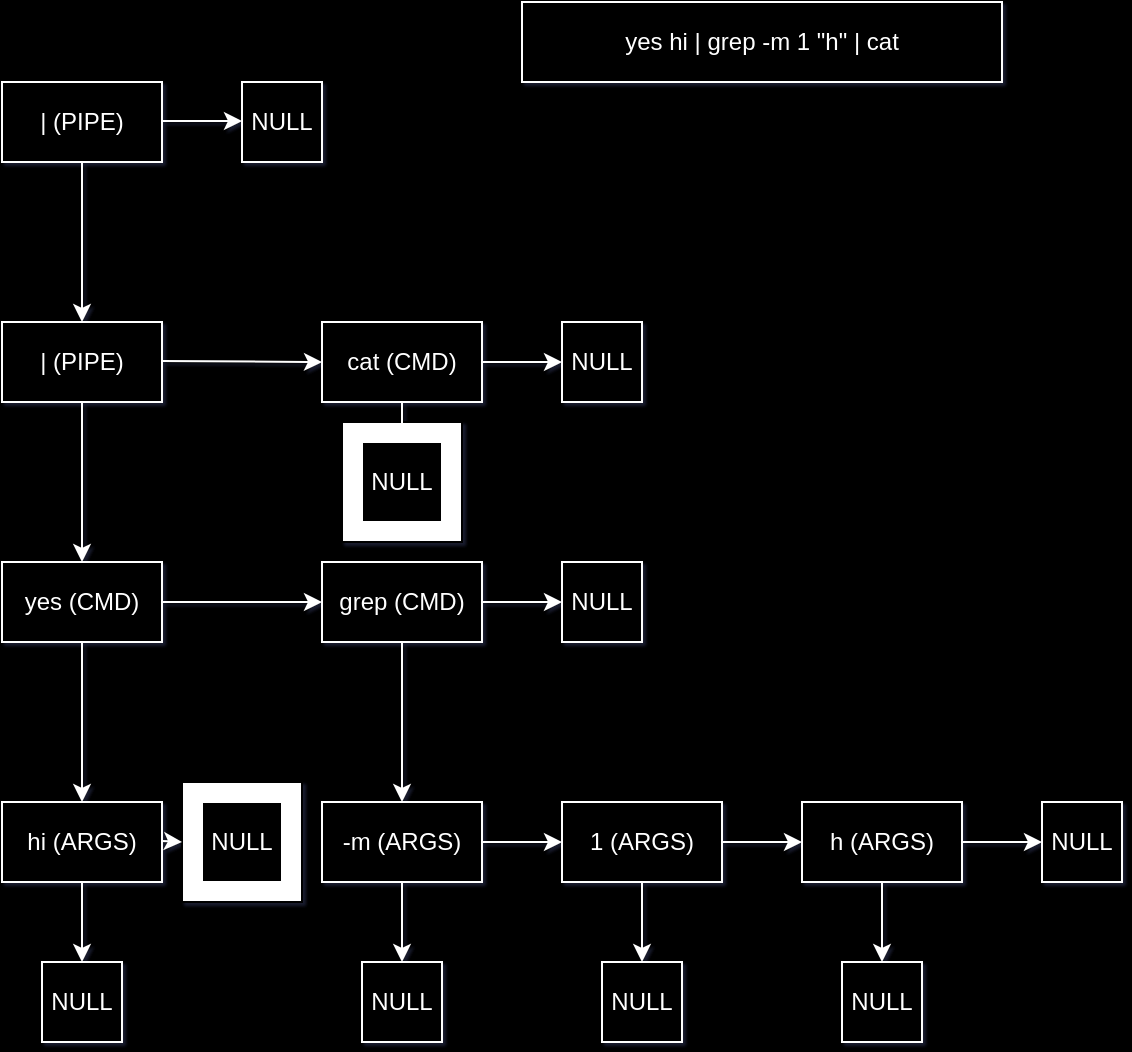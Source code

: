 <mxfile>
    <diagram id="9lYWtVpP__sbNEl0aPnh" name="페이지-1">
        <mxGraphModel dx="976" dy="599" grid="1" gridSize="10" guides="1" tooltips="1" connect="1" arrows="1" fold="1" page="1" pageScale="1" pageWidth="827" pageHeight="1169" background="#000000" math="0" shadow="1">
            <root>
                <mxCell id="0"/>
                <mxCell id="1" parent="0"/>
                <mxCell id="131" value="" style="whiteSpace=wrap;html=1;" parent="1" vertex="1">
                    <mxGeometry x="250" y="510" width="60" height="60" as="geometry"/>
                </mxCell>
                <mxCell id="130" value="" style="whiteSpace=wrap;html=1;" parent="1" vertex="1">
                    <mxGeometry x="330" y="330" width="60" height="60" as="geometry"/>
                </mxCell>
                <mxCell id="34" value="yes hi | grep -m 1 &quot;h&quot; | cat" style="whiteSpace=wrap;html=1;fillColor=#000000;strokeColor=#FFFFFF;fontColor=#FFFFFF;labelBorderColor=default;" parent="1" vertex="1">
                    <mxGeometry x="420" y="120" width="240" height="40" as="geometry"/>
                </mxCell>
                <mxCell id="56" style="edgeStyle=none;html=1;startArrow=none;" parent="1" source="39" edge="1">
                    <mxGeometry relative="1" as="geometry">
                        <mxPoint x="200" y="300" as="targetPoint"/>
                    </mxGeometry>
                </mxCell>
                <mxCell id="124" value="" style="edgeStyle=none;html=1;strokeColor=#FFFFFF;" parent="1" source="35" target="39" edge="1">
                    <mxGeometry relative="1" as="geometry"/>
                </mxCell>
                <mxCell id="35" value="| (PIPE)" style="whiteSpace=wrap;html=1;strokeColor=#FFFFFF;fontFamily=Helvetica;fontSize=12;fontColor=#FFFFFF;fillColor=#000000;" parent="1" vertex="1">
                    <mxGeometry x="160" y="160" width="80" height="40" as="geometry"/>
                </mxCell>
                <mxCell id="106" value="" style="edgeStyle=none;shape=connector;rounded=1;html=1;labelBackgroundColor=default;strokeColor=#FFFFFF;fontFamily=Helvetica;fontSize=11;fontColor=default;endArrow=classic;" parent="1" source="40" edge="1">
                    <mxGeometry relative="1" as="geometry">
                        <mxPoint x="360" y="340" as="targetPoint"/>
                    </mxGeometry>
                </mxCell>
                <mxCell id="108" value="" style="edgeStyle=none;shape=connector;rounded=1;html=1;labelBackgroundColor=default;strokeColor=#FFFFFF;fontFamily=Helvetica;fontSize=11;fontColor=default;endArrow=classic;" parent="1" source="40" target="103" edge="1">
                    <mxGeometry relative="1" as="geometry"/>
                </mxCell>
                <mxCell id="40" value="cat (CMD)" style="whiteSpace=wrap;html=1;strokeColor=#FFFFFF;fontFamily=Helvetica;fontSize=12;fontColor=#FFFFFF;fillColor=#000000;" parent="1" vertex="1">
                    <mxGeometry x="320" y="280" width="80" height="40" as="geometry"/>
                </mxCell>
                <mxCell id="105" value="" style="edgeStyle=none;shape=connector;rounded=1;html=1;labelBackgroundColor=default;strokeColor=#FFFFFF;fontFamily=Helvetica;fontSize=11;fontColor=default;endArrow=classic;" parent="1" source="44" target="91" edge="1">
                    <mxGeometry relative="1" as="geometry"/>
                </mxCell>
                <mxCell id="109" value="" style="edgeStyle=none;shape=connector;rounded=1;html=1;labelBackgroundColor=default;strokeColor=#FFFFFF;fontFamily=Helvetica;fontSize=11;fontColor=default;endArrow=classic;" parent="1" source="44" target="48" edge="1">
                    <mxGeometry relative="1" as="geometry"/>
                </mxCell>
                <mxCell id="44" value="yes (CMD)" style="whiteSpace=wrap;html=1;strokeColor=#FFFFFF;fontFamily=Helvetica;fontSize=12;fontColor=#FFFFFF;fillColor=#000000;" parent="1" vertex="1">
                    <mxGeometry x="160" y="400" width="80" height="40" as="geometry"/>
                </mxCell>
                <mxCell id="107" value="" style="edgeStyle=none;shape=connector;rounded=1;html=1;labelBackgroundColor=default;strokeColor=#FFFFFF;fontFamily=Helvetica;fontSize=11;fontColor=default;endArrow=classic;" parent="1" source="48" edge="1">
                    <mxGeometry relative="1" as="geometry">
                        <mxPoint x="440" y="420" as="targetPoint"/>
                    </mxGeometry>
                </mxCell>
                <mxCell id="111" value="" style="edgeStyle=none;shape=connector;rounded=1;html=1;labelBackgroundColor=default;strokeColor=#FFFFFF;fontFamily=Helvetica;fontSize=11;fontColor=default;endArrow=classic;" parent="1" source="48" target="51" edge="1">
                    <mxGeometry relative="1" as="geometry"/>
                </mxCell>
                <mxCell id="48" value="grep (CMD)" style="whiteSpace=wrap;html=1;strokeColor=#FFFFFF;fontFamily=Helvetica;fontSize=12;fontColor=#FFFFFF;fillColor=#000000;" parent="1" vertex="1">
                    <mxGeometry x="320" y="400" width="80" height="40" as="geometry"/>
                </mxCell>
                <mxCell id="113" value="" style="edgeStyle=none;shape=connector;rounded=1;html=1;labelBackgroundColor=default;strokeColor=#FFFFFF;fontFamily=Helvetica;fontSize=11;fontColor=default;endArrow=classic;" parent="1" source="49" target="52" edge="1">
                    <mxGeometry relative="1" as="geometry"/>
                </mxCell>
                <mxCell id="122" value="" style="edgeStyle=none;shape=connector;rounded=1;html=1;labelBackgroundColor=default;strokeColor=#FFFFFF;fontFamily=Helvetica;fontSize=11;fontColor=default;endArrow=classic;" parent="1" source="49" edge="1">
                    <mxGeometry relative="1" as="geometry">
                        <mxPoint x="480" y="600" as="targetPoint"/>
                    </mxGeometry>
                </mxCell>
                <mxCell id="49" value="1 (ARGS)" style="whiteSpace=wrap;html=1;strokeColor=#FFFFFF;fontFamily=Helvetica;fontSize=12;fontColor=#FFFFFF;fillColor=#000000;" parent="1" vertex="1">
                    <mxGeometry x="440" y="520" width="80" height="40" as="geometry"/>
                </mxCell>
                <mxCell id="112" value="" style="edgeStyle=none;shape=connector;rounded=1;html=1;labelBackgroundColor=default;strokeColor=#FFFFFF;fontFamily=Helvetica;fontSize=11;fontColor=default;endArrow=classic;" parent="1" source="51" target="49" edge="1">
                    <mxGeometry relative="1" as="geometry"/>
                </mxCell>
                <mxCell id="121" value="" style="edgeStyle=none;shape=connector;rounded=1;html=1;labelBackgroundColor=default;strokeColor=#FFFFFF;fontFamily=Helvetica;fontSize=11;fontColor=default;endArrow=classic;" parent="1" source="51" edge="1">
                    <mxGeometry relative="1" as="geometry">
                        <mxPoint x="360" y="600" as="targetPoint"/>
                    </mxGeometry>
                </mxCell>
                <mxCell id="51" value="-m (ARGS)" style="whiteSpace=wrap;html=1;strokeColor=#FFFFFF;fontFamily=Helvetica;fontSize=12;fontColor=#FFFFFF;fillColor=#000000;" parent="1" vertex="1">
                    <mxGeometry x="320" y="520" width="80" height="40" as="geometry"/>
                </mxCell>
                <mxCell id="116" value="" style="edgeStyle=none;shape=connector;rounded=1;html=1;labelBackgroundColor=default;strokeColor=#FFFFFF;fontFamily=Helvetica;fontSize=11;fontColor=default;endArrow=classic;" parent="1" source="52" target="115" edge="1">
                    <mxGeometry relative="1" as="geometry"/>
                </mxCell>
                <mxCell id="123" value="" style="edgeStyle=none;shape=connector;rounded=1;html=1;labelBackgroundColor=default;strokeColor=#FFFFFF;fontFamily=Helvetica;fontSize=11;fontColor=default;endArrow=classic;" parent="1" source="52" edge="1">
                    <mxGeometry relative="1" as="geometry">
                        <mxPoint x="600" y="600" as="targetPoint"/>
                    </mxGeometry>
                </mxCell>
                <mxCell id="52" value="h (ARGS)" style="whiteSpace=wrap;html=1;strokeColor=#FFFFFF;fontFamily=Helvetica;fontSize=12;fontColor=#FFFFFF;fillColor=#000000;" parent="1" vertex="1">
                    <mxGeometry x="560" y="520" width="80" height="40" as="geometry"/>
                </mxCell>
                <mxCell id="91" value="hi (ARGS)" style="whiteSpace=wrap;html=1;strokeColor=#FFFFFF;fontFamily=Helvetica;fontSize=12;fontColor=#FFFFFF;fillColor=#000000;" parent="1" vertex="1">
                    <mxGeometry x="160" y="520" width="80" height="40" as="geometry"/>
                </mxCell>
                <mxCell id="92" style="edgeStyle=none;html=1;strokeColor=#FFFFFF;" parent="1" edge="1">
                    <mxGeometry relative="1" as="geometry">
                        <mxPoint x="280" y="179.5" as="targetPoint"/>
                        <mxPoint x="240" y="179.5" as="sourcePoint"/>
                    </mxGeometry>
                </mxCell>
                <mxCell id="93" value="NULL" style="whiteSpace=wrap;html=1;strokeColor=#FFFFFF;fontFamily=Helvetica;fontSize=12;fontColor=#FFFFFF;fillColor=#000000;" parent="1" vertex="1">
                    <mxGeometry x="280" y="160" width="40" height="40" as="geometry"/>
                </mxCell>
                <mxCell id="98" value="" style="edgeStyle=none;shape=connector;rounded=1;html=1;labelBackgroundColor=default;strokeColor=#FFFFFF;fontFamily=Helvetica;fontSize=11;fontColor=default;endArrow=classic;" parent="1" source="39" target="44" edge="1">
                    <mxGeometry relative="1" as="geometry"/>
                </mxCell>
                <mxCell id="39" value="| (PIPE)" style="whiteSpace=wrap;html=1;strokeColor=#FFFFFF;fontFamily=Helvetica;fontSize=12;fontColor=#FFFFFF;fillColor=#000000;" parent="1" vertex="1">
                    <mxGeometry x="160" y="280" width="80" height="40" as="geometry"/>
                </mxCell>
                <mxCell id="95" style="edgeStyle=none;html=1;strokeColor=#FFFFFF;entryX=0;entryY=0.5;entryDx=0;entryDy=0;" parent="1" target="40" edge="1">
                    <mxGeometry relative="1" as="geometry">
                        <mxPoint x="330" y="300" as="targetPoint"/>
                        <mxPoint x="240" y="299.5" as="sourcePoint"/>
                    </mxGeometry>
                </mxCell>
                <mxCell id="102" value="NULL" style="whiteSpace=wrap;html=1;strokeColor=#FFFFFF;fontFamily=Helvetica;fontSize=12;fontColor=#FFFFFF;fillColor=#000000;" parent="1" vertex="1">
                    <mxGeometry x="440" y="400" width="40" height="40" as="geometry"/>
                </mxCell>
                <mxCell id="103" value="NULL" style="whiteSpace=wrap;html=1;strokeColor=#FFFFFF;fontFamily=Helvetica;fontSize=12;fontColor=#FFFFFF;fillColor=#000000;" parent="1" vertex="1">
                    <mxGeometry x="440" y="280" width="40" height="40" as="geometry"/>
                </mxCell>
                <mxCell id="115" value="NULL" style="whiteSpace=wrap;html=1;strokeColor=#FFFFFF;fontFamily=Helvetica;fontSize=12;fontColor=#FFFFFF;fillColor=#000000;" parent="1" vertex="1">
                    <mxGeometry x="680" y="520" width="40" height="40" as="geometry"/>
                </mxCell>
                <mxCell id="117" value="NULL" style="whiteSpace=wrap;html=1;strokeColor=#FFFFFF;fontFamily=Helvetica;fontSize=12;fontColor=#FFFFFF;fillColor=#000000;" parent="1" vertex="1">
                    <mxGeometry x="340" y="600" width="40" height="40" as="geometry"/>
                </mxCell>
                <mxCell id="119" value="NULL" style="whiteSpace=wrap;html=1;strokeColor=#FFFFFF;fontFamily=Helvetica;fontSize=12;fontColor=#FFFFFF;fillColor=#000000;" parent="1" vertex="1">
                    <mxGeometry x="580" y="600" width="40" height="40" as="geometry"/>
                </mxCell>
                <mxCell id="120" value="NULL" style="whiteSpace=wrap;html=1;strokeColor=#FFFFFF;fontFamily=Helvetica;fontSize=12;fontColor=#FFFFFF;fillColor=#000000;" parent="1" vertex="1">
                    <mxGeometry x="460" y="600" width="40" height="40" as="geometry"/>
                </mxCell>
                <mxCell id="125" value="" style="edgeStyle=none;shape=connector;rounded=1;html=1;labelBackgroundColor=default;strokeColor=#FFFFFF;fontFamily=Helvetica;fontSize=11;fontColor=default;endArrow=classic;" parent="1" edge="1">
                    <mxGeometry relative="1" as="geometry">
                        <mxPoint x="200" y="600" as="targetPoint"/>
                        <mxPoint x="200" y="560" as="sourcePoint"/>
                    </mxGeometry>
                </mxCell>
                <mxCell id="126" value="NULL" style="whiteSpace=wrap;html=1;strokeColor=#FFFFFF;fontFamily=Helvetica;fontSize=12;fontColor=#FFFFFF;fillColor=#000000;" parent="1" vertex="1">
                    <mxGeometry x="180" y="600" width="40" height="40" as="geometry"/>
                </mxCell>
                <mxCell id="127" value="" style="edgeStyle=none;shape=connector;rounded=1;html=1;labelBackgroundColor=default;strokeColor=#FFFFFF;fontFamily=Helvetica;fontSize=11;fontColor=default;endArrow=classic;entryX=0;entryY=0.5;entryDx=0;entryDy=0;" parent="1" target="131" edge="1">
                    <mxGeometry relative="1" as="geometry">
                        <mxPoint x="240" y="539.5" as="sourcePoint"/>
                        <mxPoint x="280" y="539.5" as="targetPoint"/>
                    </mxGeometry>
                </mxCell>
                <mxCell id="128" value="NULL" style="whiteSpace=wrap;html=1;strokeColor=#FFFFFF;fontFamily=Helvetica;fontSize=12;fontColor=#FFFFFF;fillColor=#000000;" parent="1" vertex="1">
                    <mxGeometry x="340" y="340" width="40" height="40" as="geometry"/>
                </mxCell>
                <mxCell id="129" value="NULL" style="whiteSpace=wrap;html=1;strokeColor=#FFFFFF;fontFamily=Helvetica;fontSize=12;fontColor=#FFFFFF;fillColor=#000000;" parent="1" vertex="1">
                    <mxGeometry x="260" y="520" width="40" height="40" as="geometry"/>
                </mxCell>
            </root>
        </mxGraphModel>
    </diagram>
</mxfile>